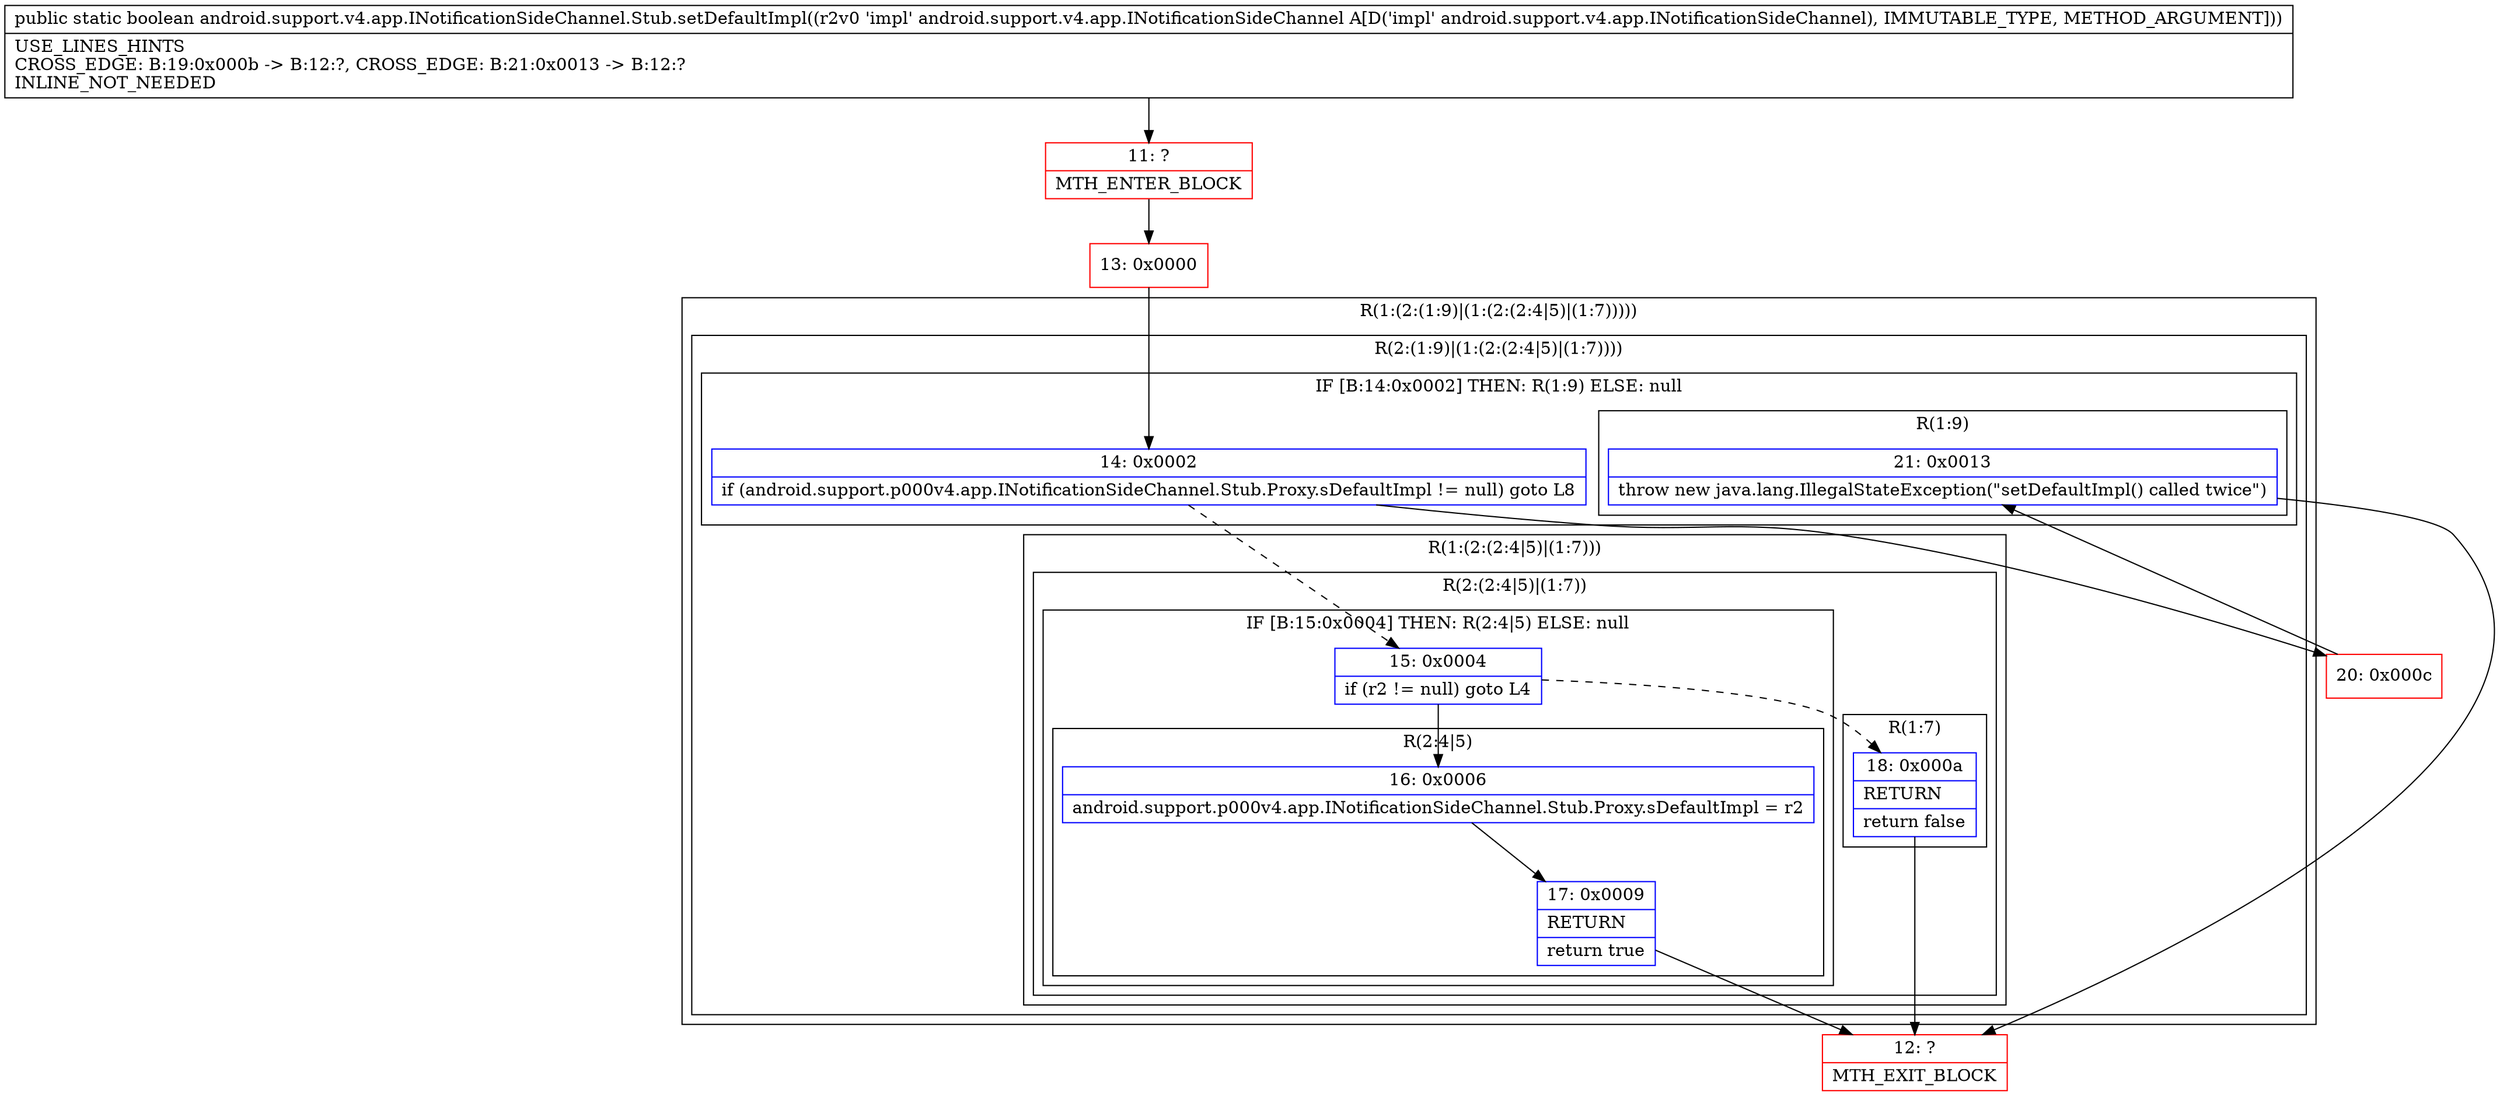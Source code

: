 digraph "CFG forandroid.support.v4.app.INotificationSideChannel.Stub.setDefaultImpl(Landroid\/support\/v4\/app\/INotificationSideChannel;)Z" {
subgraph cluster_Region_387971433 {
label = "R(1:(2:(1:9)|(1:(2:(2:4|5)|(1:7)))))";
node [shape=record,color=blue];
subgraph cluster_Region_1622845329 {
label = "R(2:(1:9)|(1:(2:(2:4|5)|(1:7))))";
node [shape=record,color=blue];
subgraph cluster_IfRegion_2023447657 {
label = "IF [B:14:0x0002] THEN: R(1:9) ELSE: null";
node [shape=record,color=blue];
Node_14 [shape=record,label="{14\:\ 0x0002|if (android.support.p000v4.app.INotificationSideChannel.Stub.Proxy.sDefaultImpl != null) goto L8\l}"];
subgraph cluster_Region_1527682996 {
label = "R(1:9)";
node [shape=record,color=blue];
Node_21 [shape=record,label="{21\:\ 0x0013|throw new java.lang.IllegalStateException(\"setDefaultImpl() called twice\")\l}"];
}
}
subgraph cluster_Region_867367181 {
label = "R(1:(2:(2:4|5)|(1:7)))";
node [shape=record,color=blue];
subgraph cluster_Region_109139653 {
label = "R(2:(2:4|5)|(1:7))";
node [shape=record,color=blue];
subgraph cluster_IfRegion_609954408 {
label = "IF [B:15:0x0004] THEN: R(2:4|5) ELSE: null";
node [shape=record,color=blue];
Node_15 [shape=record,label="{15\:\ 0x0004|if (r2 != null) goto L4\l}"];
subgraph cluster_Region_197634656 {
label = "R(2:4|5)";
node [shape=record,color=blue];
Node_16 [shape=record,label="{16\:\ 0x0006|android.support.p000v4.app.INotificationSideChannel.Stub.Proxy.sDefaultImpl = r2\l}"];
Node_17 [shape=record,label="{17\:\ 0x0009|RETURN\l|return true\l}"];
}
}
subgraph cluster_Region_790184068 {
label = "R(1:7)";
node [shape=record,color=blue];
Node_18 [shape=record,label="{18\:\ 0x000a|RETURN\l|return false\l}"];
}
}
}
}
}
Node_11 [shape=record,color=red,label="{11\:\ ?|MTH_ENTER_BLOCK\l}"];
Node_13 [shape=record,color=red,label="{13\:\ 0x0000}"];
Node_12 [shape=record,color=red,label="{12\:\ ?|MTH_EXIT_BLOCK\l}"];
Node_20 [shape=record,color=red,label="{20\:\ 0x000c}"];
MethodNode[shape=record,label="{public static boolean android.support.v4.app.INotificationSideChannel.Stub.setDefaultImpl((r2v0 'impl' android.support.v4.app.INotificationSideChannel A[D('impl' android.support.v4.app.INotificationSideChannel), IMMUTABLE_TYPE, METHOD_ARGUMENT]))  | USE_LINES_HINTS\lCROSS_EDGE: B:19:0x000b \-\> B:12:?, CROSS_EDGE: B:21:0x0013 \-\> B:12:?\lINLINE_NOT_NEEDED\l}"];
MethodNode -> Node_11;Node_14 -> Node_15[style=dashed];
Node_14 -> Node_20;
Node_21 -> Node_12;
Node_15 -> Node_16;
Node_15 -> Node_18[style=dashed];
Node_16 -> Node_17;
Node_17 -> Node_12;
Node_18 -> Node_12;
Node_11 -> Node_13;
Node_13 -> Node_14;
Node_20 -> Node_21;
}

